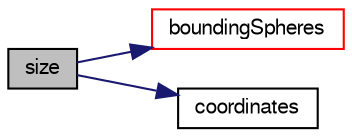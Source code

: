 digraph "size"
{
  bgcolor="transparent";
  edge [fontname="FreeSans",fontsize="10",labelfontname="FreeSans",labelfontsize="10"];
  node [fontname="FreeSans",fontsize="10",shape=record];
  rankdir="LR";
  Node31 [label="size",height=0.2,width=0.4,color="black", fillcolor="grey75", style="filled", fontcolor="black"];
  Node31 -> Node32 [color="midnightblue",fontsize="10",style="solid",fontname="FreeSans"];
  Node32 [label="boundingSpheres",height=0.2,width=0.4,color="red",URL="$a25218.html#a4f9baf018af105a4cd6d9c008d4d04ec",tooltip="Get bounding spheres (centre and radius squared), one per element. "];
  Node31 -> Node38 [color="midnightblue",fontsize="10",style="solid",fontname="FreeSans"];
  Node38 [label="coordinates",height=0.2,width=0.4,color="black",URL="$a25218.html#ac9cba2aaece25e5df6d68171441f3e41",tooltip="Get representative set of element coordinates. "];
}
